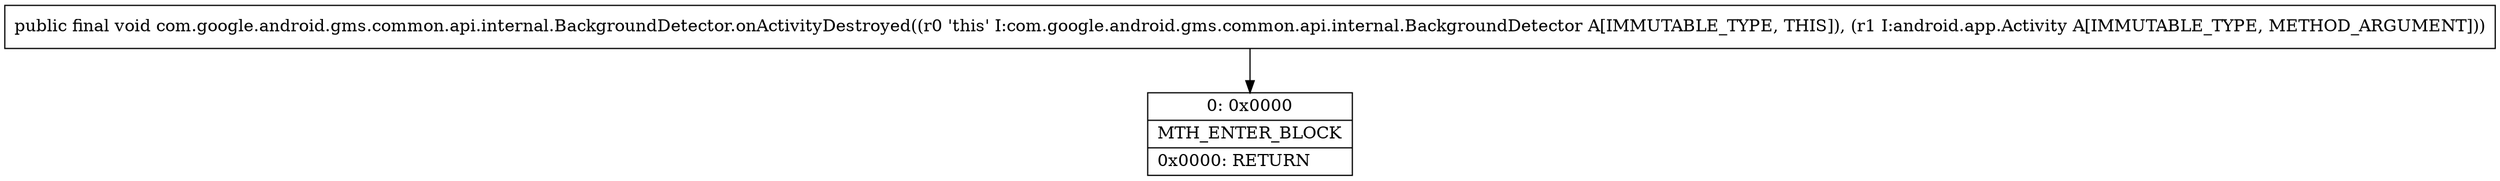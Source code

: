 digraph "CFG forcom.google.android.gms.common.api.internal.BackgroundDetector.onActivityDestroyed(Landroid\/app\/Activity;)V" {
Node_0 [shape=record,label="{0\:\ 0x0000|MTH_ENTER_BLOCK\l|0x0000: RETURN   \l}"];
MethodNode[shape=record,label="{public final void com.google.android.gms.common.api.internal.BackgroundDetector.onActivityDestroyed((r0 'this' I:com.google.android.gms.common.api.internal.BackgroundDetector A[IMMUTABLE_TYPE, THIS]), (r1 I:android.app.Activity A[IMMUTABLE_TYPE, METHOD_ARGUMENT])) }"];
MethodNode -> Node_0;
}


